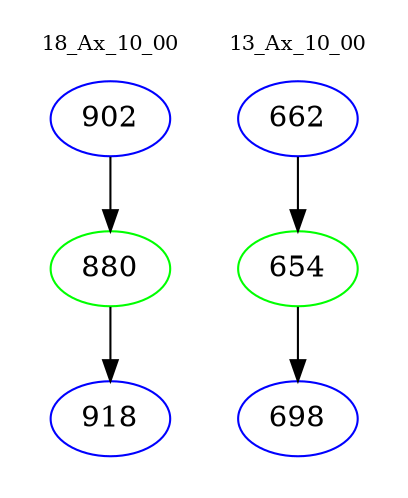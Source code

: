digraph{
subgraph cluster_0 {
color = white
label = "18_Ax_10_00";
fontsize=10;
T0_902 [label="902", color="blue"]
T0_902 -> T0_880 [color="black"]
T0_880 [label="880", color="green"]
T0_880 -> T0_918 [color="black"]
T0_918 [label="918", color="blue"]
}
subgraph cluster_1 {
color = white
label = "13_Ax_10_00";
fontsize=10;
T1_662 [label="662", color="blue"]
T1_662 -> T1_654 [color="black"]
T1_654 [label="654", color="green"]
T1_654 -> T1_698 [color="black"]
T1_698 [label="698", color="blue"]
}
}
